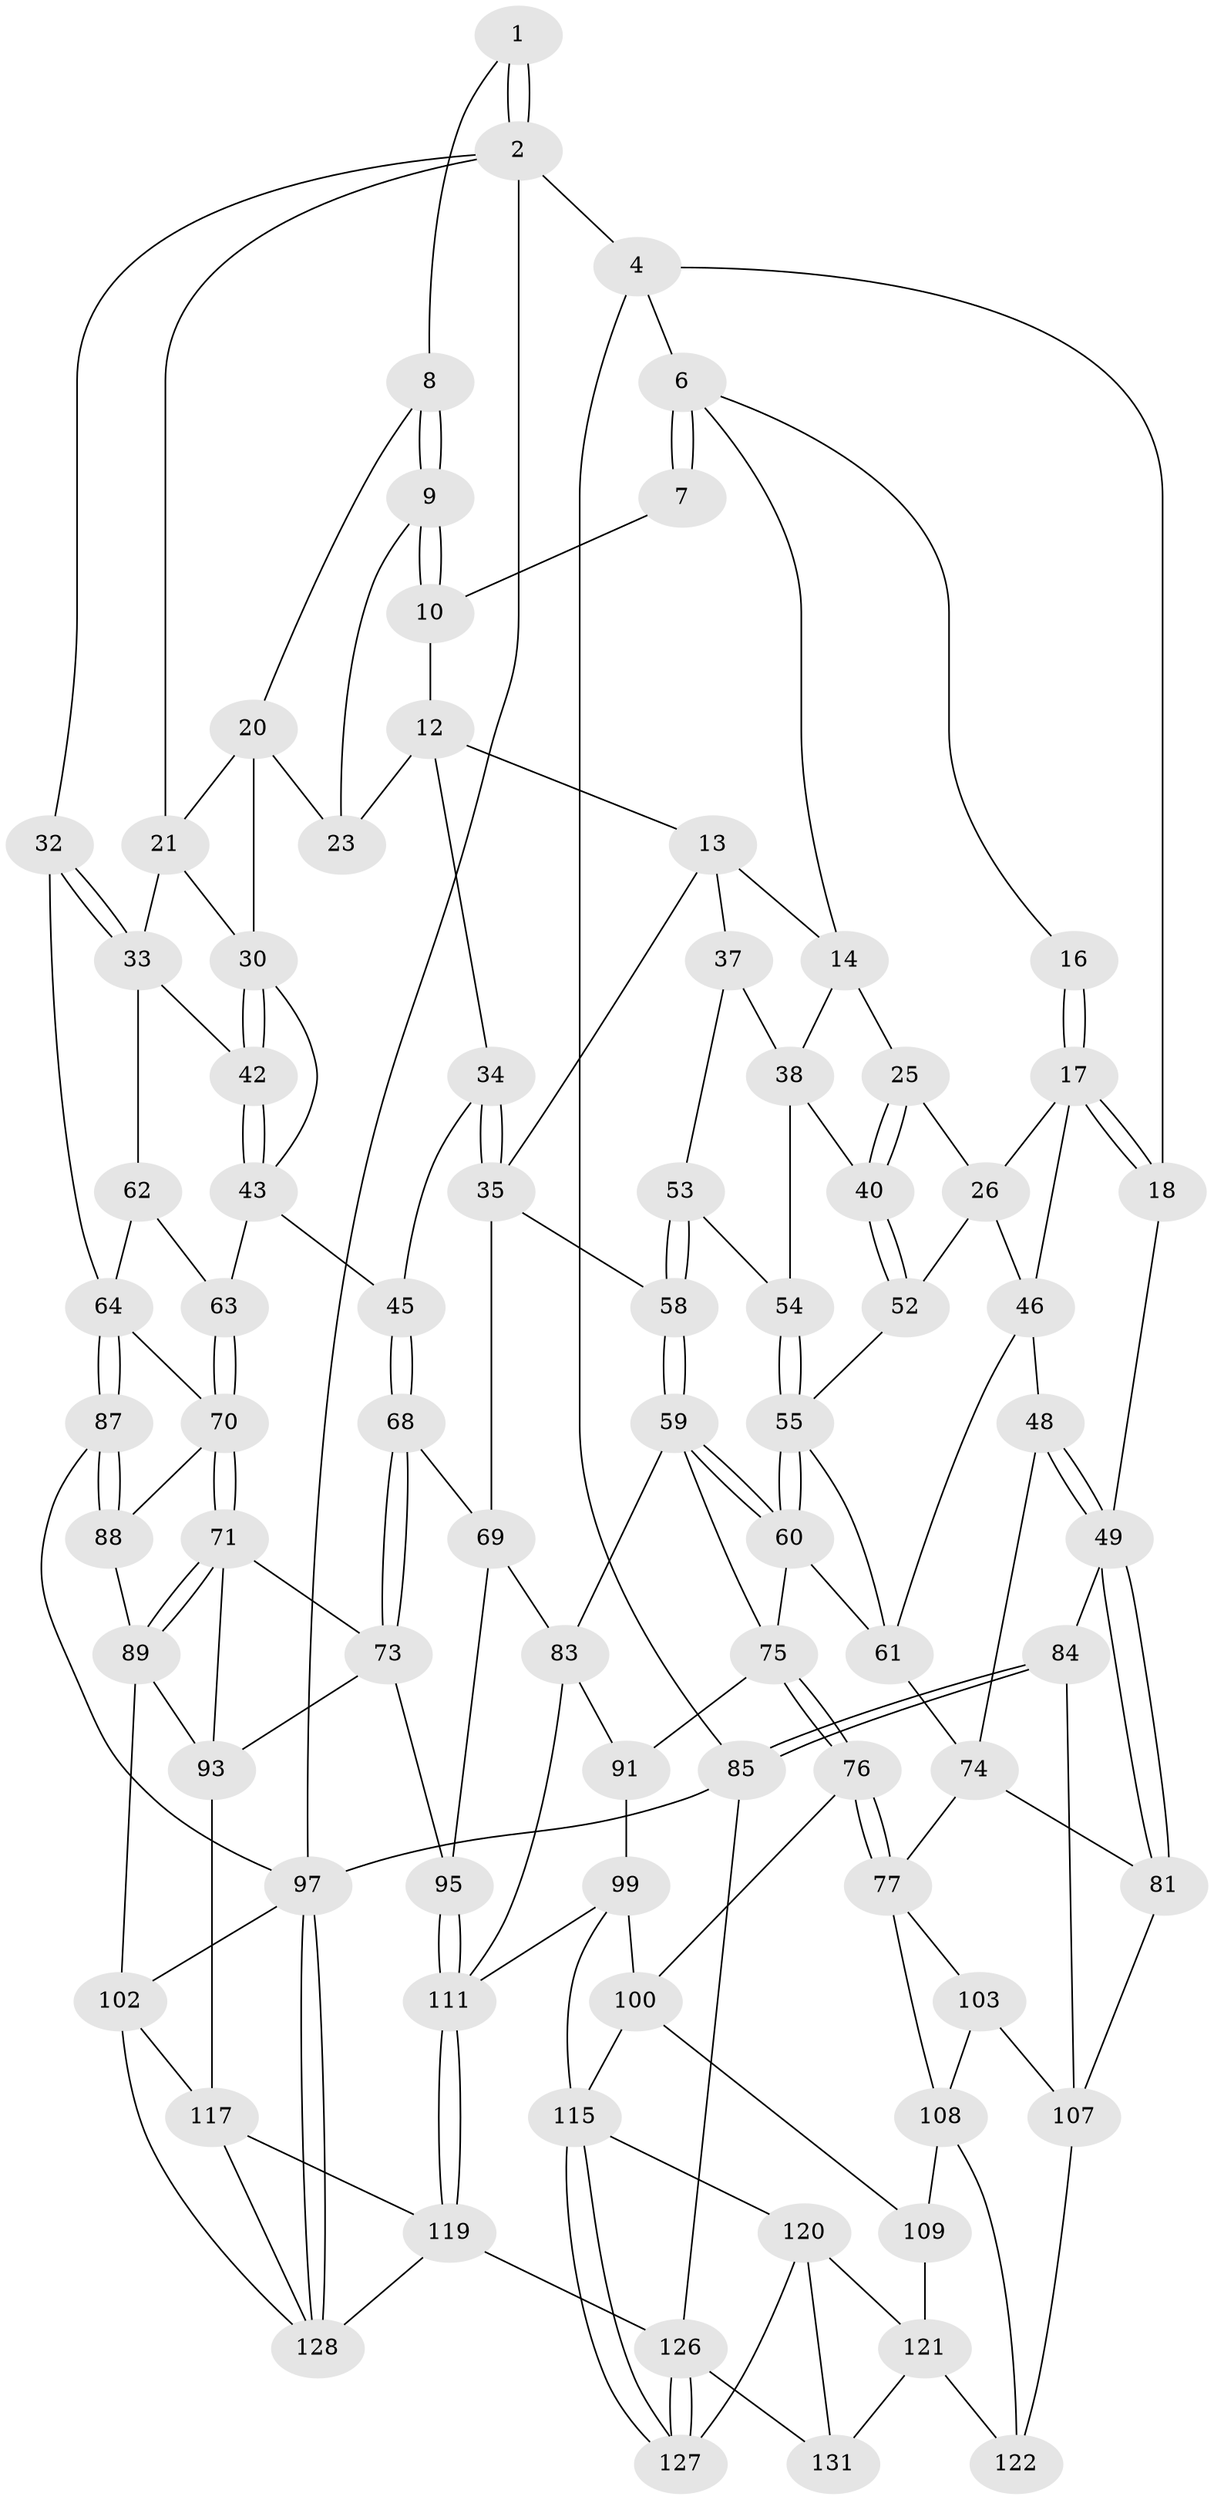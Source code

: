// original degree distribution, {3: 0.03787878787878788, 5: 0.5227272727272727, 6: 0.23484848484848486, 4: 0.20454545454545456}
// Generated by graph-tools (version 1.1) at 2025/42/03/06/25 10:42:35]
// undirected, 82 vertices, 180 edges
graph export_dot {
graph [start="1"]
  node [color=gray90,style=filled];
  1 [pos="+0.7505871645197514+0"];
  2 [pos="+1+0",super="+3"];
  4 [pos="+0+0",super="+5"];
  6 [pos="+0.3172369375484827+0",super="+15"];
  7 [pos="+0.5512321587090698+0"];
  8 [pos="+0.7765839311538972+0.0865929873881347"];
  9 [pos="+0.6925219284895622+0.10375900837120829",super="+19"];
  10 [pos="+0.5676296801396651+0",super="+11"];
  12 [pos="+0.5070047614694945+0.13201775280147232",super="+28"];
  13 [pos="+0.42338279864320594+0.14576736313208555",super="+36"];
  14 [pos="+0.3236633393108448+0.08753856126652922",super="+24"];
  16 [pos="+0.16374353478649684+0.09580679031880479"];
  17 [pos="+0.04919560180098229+0.1710009078949765",super="+27"];
  18 [pos="+0+0"];
  20 [pos="+0.8057833090861543+0.10198484737320279",super="+22"];
  21 [pos="+0.8643247197173911+0.10541001785834954",super="+29"];
  23 [pos="+0.6528463071188627+0.20412260414301892"];
  25 [pos="+0.24357641247205394+0.16104610626359578"];
  26 [pos="+0.08264621545304283+0.19338156494404912",super="+51"];
  30 [pos="+0.8632564644692915+0.23529976676730954",super="+31"];
  32 [pos="+1+0.19333658959441083"];
  33 [pos="+1+0.22338281363530402",super="+41"];
  34 [pos="+0.5660826109091085+0.3196160375297581"];
  35 [pos="+0.5049240121984558+0.34365335682573117",super="+57"];
  37 [pos="+0.3534325237213947+0.2691546714187963"];
  38 [pos="+0.3275210977835513+0.22633602429563646",super="+39"];
  40 [pos="+0.22945001141377894+0.2865304110116782"];
  42 [pos="+0.9155688487429423+0.33281799824970076"];
  43 [pos="+0.7752818006607676+0.40255271329533",super="+44"];
  45 [pos="+0.6199213442187476+0.35585323826938986"];
  46 [pos="+0.028978231852904702+0.38851637629861785",super="+47"];
  48 [pos="+0+0.44354798278693963"];
  49 [pos="+0+0.5288302707082394",super="+50"];
  52 [pos="+0.16245715386325477+0.30475707282153336"];
  53 [pos="+0.3131894276772475+0.3174195327108038"];
  54 [pos="+0.2785167509238497+0.3260070242653767"];
  55 [pos="+0.2683000648899252+0.3811061933525313",super="+56"];
  58 [pos="+0.4186239895066673+0.44974853420575284"];
  59 [pos="+0.39095692348560085+0.473971436898387",super="+79"];
  60 [pos="+0.29018539891428446+0.4671153295412974",super="+66"];
  61 [pos="+0.14885488066391744+0.369865693572864",super="+67"];
  62 [pos="+0.9547566945825142+0.4237945644143642"];
  63 [pos="+0.8011186931265101+0.5123276433994658"];
  64 [pos="+1+0.4971657795959053",super="+65"];
  68 [pos="+0.6307391837805935+0.5951392876821149"];
  69 [pos="+0.6259283258878708+0.5965483494704062",super="+82"];
  70 [pos="+0.7988770664375597+0.5383765294725106",super="+86"];
  71 [pos="+0.7906522852806154+0.5558899006484115",super="+72"];
  73 [pos="+0.7384763993478218+0.5867133254527701",super="+94"];
  74 [pos="+0.20975119192828331+0.49187889137674956",super="+78"];
  75 [pos="+0.2753250862310366+0.6598817698980839",super="+80"];
  76 [pos="+0.22944120883353064+0.6923179180933158"];
  77 [pos="+0.19312913815391117+0.6718102239461847",super="+104"];
  81 [pos="+0+0.5474231297474366",super="+105"];
  83 [pos="+0.5095389674694828+0.6708451070535534",super="+90"];
  84 [pos="+0+1"];
  85 [pos="+0+1"];
  87 [pos="+1+0.7042915552170885"];
  88 [pos="+0.9684290200934603+0.6385931013221655"];
  89 [pos="+0.8936794356842029+0.6677087962360101",super="+92"];
  91 [pos="+0.3940375868861922+0.7190353597805293"];
  93 [pos="+0.8294335032311471+0.7937133034657307",super="+96"];
  95 [pos="+0.6401312494163766+0.7709361159137552"];
  97 [pos="+1+1",super="+98"];
  99 [pos="+0.3754990507958146+0.7426937238155457",super="+113"];
  100 [pos="+0.29288141894729963+0.7625622799040976",super="+101"];
  102 [pos="+0.9856564317408736+0.787320197871074",super="+124"];
  103 [pos="+0.07144105613798347+0.682779943151241",super="+106"];
  107 [pos="+0.016964053341952678+0.8291440426294541",super="+114"];
  108 [pos="+0.12745568126625656+0.8010741761301886",super="+110"];
  109 [pos="+0.22131939607856413+0.757048974491725"];
  111 [pos="+0.6046367346115826+0.9276422890542626",super="+112"];
  115 [pos="+0.3612360824702242+0.8466177389132206",super="+116"];
  117 [pos="+0.7631306220881117+0.8737461059066323",super="+118"];
  119 [pos="+0.6302834604372091+0.9963284689532758",super="+125"];
  120 [pos="+0.2563239094816767+0.872296181872832",super="+130"];
  121 [pos="+0.22714740327056346+0.7936931355354325",super="+123"];
  122 [pos="+0.13374134827262718+0.8845695396308175"];
  126 [pos="+0.4561735682364745+1",super="+132"];
  127 [pos="+0.40592904347055514+1"];
  128 [pos="+1+1",super="+129"];
  131 [pos="+0.1956731033282375+0.9068495973640356"];
  1 -- 2;
  1 -- 2;
  1 -- 8;
  2 -- 21;
  2 -- 32;
  2 -- 97;
  2 -- 4;
  4 -- 18;
  4 -- 85;
  4 -- 6;
  6 -- 7;
  6 -- 7;
  6 -- 16;
  6 -- 14;
  7 -- 10;
  8 -- 9;
  8 -- 9;
  8 -- 20;
  9 -- 10 [weight=2];
  9 -- 10;
  9 -- 23;
  10 -- 12;
  12 -- 13;
  12 -- 34;
  12 -- 23;
  13 -- 14;
  13 -- 37;
  13 -- 35;
  14 -- 38;
  14 -- 25;
  16 -- 17;
  16 -- 17;
  17 -- 18;
  17 -- 18;
  17 -- 26;
  17 -- 46;
  18 -- 49;
  20 -- 21;
  20 -- 30;
  20 -- 23;
  21 -- 33;
  21 -- 30;
  25 -- 26;
  25 -- 40;
  25 -- 40;
  26 -- 52;
  26 -- 46;
  30 -- 42;
  30 -- 42;
  30 -- 43;
  32 -- 33;
  32 -- 33;
  32 -- 64;
  33 -- 42;
  33 -- 62;
  34 -- 35;
  34 -- 35;
  34 -- 45;
  35 -- 58;
  35 -- 69;
  37 -- 38;
  37 -- 53;
  38 -- 40;
  38 -- 54;
  40 -- 52;
  40 -- 52;
  42 -- 43;
  42 -- 43;
  43 -- 45;
  43 -- 63;
  45 -- 68;
  45 -- 68;
  46 -- 48;
  46 -- 61;
  48 -- 49;
  48 -- 49;
  48 -- 74;
  49 -- 81;
  49 -- 81;
  49 -- 84;
  52 -- 55;
  53 -- 54;
  53 -- 58;
  53 -- 58;
  54 -- 55;
  54 -- 55;
  55 -- 60;
  55 -- 60;
  55 -- 61;
  58 -- 59;
  58 -- 59;
  59 -- 60;
  59 -- 60;
  59 -- 83;
  59 -- 75;
  60 -- 75;
  60 -- 61;
  61 -- 74;
  62 -- 63;
  62 -- 64;
  63 -- 70;
  63 -- 70;
  64 -- 87;
  64 -- 87;
  64 -- 70;
  68 -- 69;
  68 -- 73;
  68 -- 73;
  69 -- 83;
  69 -- 95;
  70 -- 71;
  70 -- 71;
  70 -- 88;
  71 -- 89;
  71 -- 89;
  71 -- 73;
  71 -- 93;
  73 -- 93;
  73 -- 95;
  74 -- 81;
  74 -- 77;
  75 -- 76;
  75 -- 76;
  75 -- 91;
  76 -- 77;
  76 -- 77;
  76 -- 100;
  77 -- 108;
  77 -- 103;
  81 -- 107;
  83 -- 91;
  83 -- 111;
  84 -- 85;
  84 -- 85;
  84 -- 107;
  85 -- 97;
  85 -- 126;
  87 -- 88;
  87 -- 88;
  87 -- 97;
  88 -- 89;
  89 -- 93;
  89 -- 102;
  91 -- 99;
  93 -- 117;
  95 -- 111;
  95 -- 111;
  97 -- 128;
  97 -- 128;
  97 -- 102;
  99 -- 100;
  99 -- 115;
  99 -- 111;
  100 -- 109;
  100 -- 115;
  102 -- 117;
  102 -- 128;
  103 -- 107;
  103 -- 108;
  107 -- 122;
  108 -- 122;
  108 -- 109;
  109 -- 121;
  111 -- 119;
  111 -- 119;
  115 -- 127;
  115 -- 127;
  115 -- 120;
  117 -- 119;
  117 -- 128;
  119 -- 128;
  119 -- 126;
  120 -- 121;
  120 -- 131;
  120 -- 127;
  121 -- 122;
  121 -- 131;
  126 -- 127;
  126 -- 127;
  126 -- 131;
}
